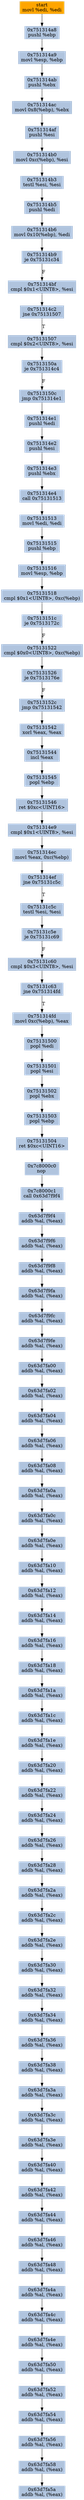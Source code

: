 digraph G {
node[shape=rectangle,style=filled,fillcolor=lightsteelblue,color=lightsteelblue]
bgcolor="transparent"
a0x751314a6movl_edi_edi[label="start\nmovl %edi, %edi",color="lightgrey",fillcolor="orange"];
a0x751314a8pushl_ebp[label="0x751314a8\npushl %ebp"];
a0x751314a9movl_esp_ebp[label="0x751314a9\nmovl %esp, %ebp"];
a0x751314abpushl_ebx[label="0x751314ab\npushl %ebx"];
a0x751314acmovl_0x8ebp__ebx[label="0x751314ac\nmovl 0x8(%ebp), %ebx"];
a0x751314afpushl_esi[label="0x751314af\npushl %esi"];
a0x751314b0movl_0xcebp__esi[label="0x751314b0\nmovl 0xc(%ebp), %esi"];
a0x751314b3testl_esi_esi[label="0x751314b3\ntestl %esi, %esi"];
a0x751314b5pushl_edi[label="0x751314b5\npushl %edi"];
a0x751314b6movl_0x10ebp__edi[label="0x751314b6\nmovl 0x10(%ebp), %edi"];
a0x751314b9je_0x75131c34[label="0x751314b9\nje 0x75131c34"];
a0x751314bfcmpl_0x1UINT8_esi[label="0x751314bf\ncmpl $0x1<UINT8>, %esi"];
a0x751314c2jne_0x75131507[label="0x751314c2\njne 0x75131507"];
a0x75131507cmpl_0x2UINT8_esi[label="0x75131507\ncmpl $0x2<UINT8>, %esi"];
a0x7513150aje_0x751314c4[label="0x7513150a\nje 0x751314c4"];
a0x7513150cjmp_0x751314e1[label="0x7513150c\njmp 0x751314e1"];
a0x751314e1pushl_edi[label="0x751314e1\npushl %edi"];
a0x751314e2pushl_esi[label="0x751314e2\npushl %esi"];
a0x751314e3pushl_ebx[label="0x751314e3\npushl %ebx"];
a0x751314e4call_0x75131513[label="0x751314e4\ncall 0x75131513"];
a0x75131513movl_edi_edi[label="0x75131513\nmovl %edi, %edi"];
a0x75131515pushl_ebp[label="0x75131515\npushl %ebp"];
a0x75131516movl_esp_ebp[label="0x75131516\nmovl %esp, %ebp"];
a0x75131518cmpl_0x1UINT8_0xcebp_[label="0x75131518\ncmpl $0x1<UINT8>, 0xc(%ebp)"];
a0x7513151cje_0x7513172c[label="0x7513151c\nje 0x7513172c"];
a0x75131522cmpl_0x0UINT8_0xcebp_[label="0x75131522\ncmpl $0x0<UINT8>, 0xc(%ebp)"];
a0x75131526je_0x7513176e[label="0x75131526\nje 0x7513176e"];
a0x7513152cjmp_0x75131542[label="0x7513152c\njmp 0x75131542"];
a0x75131542xorl_eax_eax[label="0x75131542\nxorl %eax, %eax"];
a0x75131544incl_eax[label="0x75131544\nincl %eax"];
a0x75131545popl_ebp[label="0x75131545\npopl %ebp"];
a0x75131546ret_0xcUINT16[label="0x75131546\nret $0xc<UINT16>"];
a0x751314e9cmpl_0x1UINT8_esi[label="0x751314e9\ncmpl $0x1<UINT8>, %esi"];
a0x751314ecmovl_eax_0xcebp_[label="0x751314ec\nmovl %eax, 0xc(%ebp)"];
a0x751314efjne_0x75131c5c[label="0x751314ef\njne 0x75131c5c"];
a0x75131c5ctestl_esi_esi[label="0x75131c5c\ntestl %esi, %esi"];
a0x75131c5eje_0x75131c69[label="0x75131c5e\nje 0x75131c69"];
a0x75131c60cmpl_0x3UINT8_esi[label="0x75131c60\ncmpl $0x3<UINT8>, %esi"];
a0x75131c63jne_0x751314fd[label="0x75131c63\njne 0x751314fd"];
a0x751314fdmovl_0xcebp__eax[label="0x751314fd\nmovl 0xc(%ebp), %eax"];
a0x75131500popl_edi[label="0x75131500\npopl %edi"];
a0x75131501popl_esi[label="0x75131501\npopl %esi"];
a0x75131502popl_ebx[label="0x75131502\npopl %ebx"];
a0x75131503popl_ebp[label="0x75131503\npopl %ebp"];
a0x75131504ret_0xcUINT16[label="0x75131504\nret $0xc<UINT16>"];
a0x7c8000c0nop_[label="0x7c8000c0\nnop "];
a0x7c8000c1call_0x63d7f9f4[label="0x7c8000c1\ncall 0x63d7f9f4"];
a0x63d7f9f4addb_al_eax_[label="0x63d7f9f4\naddb %al, (%eax)"];
a0x63d7f9f6addb_al_eax_[label="0x63d7f9f6\naddb %al, (%eax)"];
a0x63d7f9f8addb_al_eax_[label="0x63d7f9f8\naddb %al, (%eax)"];
a0x63d7f9faaddb_al_eax_[label="0x63d7f9fa\naddb %al, (%eax)"];
a0x63d7f9fcaddb_al_eax_[label="0x63d7f9fc\naddb %al, (%eax)"];
a0x63d7f9feaddb_al_eax_[label="0x63d7f9fe\naddb %al, (%eax)"];
a0x63d7fa00addb_al_eax_[label="0x63d7fa00\naddb %al, (%eax)"];
a0x63d7fa02addb_al_eax_[label="0x63d7fa02\naddb %al, (%eax)"];
a0x63d7fa04addb_al_eax_[label="0x63d7fa04\naddb %al, (%eax)"];
a0x63d7fa06addb_al_eax_[label="0x63d7fa06\naddb %al, (%eax)"];
a0x63d7fa08addb_al_eax_[label="0x63d7fa08\naddb %al, (%eax)"];
a0x63d7fa0aaddb_al_eax_[label="0x63d7fa0a\naddb %al, (%eax)"];
a0x63d7fa0caddb_al_eax_[label="0x63d7fa0c\naddb %al, (%eax)"];
a0x63d7fa0eaddb_al_eax_[label="0x63d7fa0e\naddb %al, (%eax)"];
a0x63d7fa10addb_al_eax_[label="0x63d7fa10\naddb %al, (%eax)"];
a0x63d7fa12addb_al_eax_[label="0x63d7fa12\naddb %al, (%eax)"];
a0x63d7fa14addb_al_eax_[label="0x63d7fa14\naddb %al, (%eax)"];
a0x63d7fa16addb_al_eax_[label="0x63d7fa16\naddb %al, (%eax)"];
a0x63d7fa18addb_al_eax_[label="0x63d7fa18\naddb %al, (%eax)"];
a0x63d7fa1aaddb_al_eax_[label="0x63d7fa1a\naddb %al, (%eax)"];
a0x63d7fa1caddb_al_eax_[label="0x63d7fa1c\naddb %al, (%eax)"];
a0x63d7fa1eaddb_al_eax_[label="0x63d7fa1e\naddb %al, (%eax)"];
a0x63d7fa20addb_al_eax_[label="0x63d7fa20\naddb %al, (%eax)"];
a0x63d7fa22addb_al_eax_[label="0x63d7fa22\naddb %al, (%eax)"];
a0x63d7fa24addb_al_eax_[label="0x63d7fa24\naddb %al, (%eax)"];
a0x63d7fa26addb_al_eax_[label="0x63d7fa26\naddb %al, (%eax)"];
a0x63d7fa28addb_al_eax_[label="0x63d7fa28\naddb %al, (%eax)"];
a0x63d7fa2aaddb_al_eax_[label="0x63d7fa2a\naddb %al, (%eax)"];
a0x63d7fa2caddb_al_eax_[label="0x63d7fa2c\naddb %al, (%eax)"];
a0x63d7fa2eaddb_al_eax_[label="0x63d7fa2e\naddb %al, (%eax)"];
a0x63d7fa30addb_al_eax_[label="0x63d7fa30\naddb %al, (%eax)"];
a0x63d7fa32addb_al_eax_[label="0x63d7fa32\naddb %al, (%eax)"];
a0x63d7fa34addb_al_eax_[label="0x63d7fa34\naddb %al, (%eax)"];
a0x63d7fa36addb_al_eax_[label="0x63d7fa36\naddb %al, (%eax)"];
a0x63d7fa38addb_al_eax_[label="0x63d7fa38\naddb %al, (%eax)"];
a0x63d7fa3aaddb_al_eax_[label="0x63d7fa3a\naddb %al, (%eax)"];
a0x63d7fa3caddb_al_eax_[label="0x63d7fa3c\naddb %al, (%eax)"];
a0x63d7fa3eaddb_al_eax_[label="0x63d7fa3e\naddb %al, (%eax)"];
a0x63d7fa40addb_al_eax_[label="0x63d7fa40\naddb %al, (%eax)"];
a0x63d7fa42addb_al_eax_[label="0x63d7fa42\naddb %al, (%eax)"];
a0x63d7fa44addb_al_eax_[label="0x63d7fa44\naddb %al, (%eax)"];
a0x63d7fa46addb_al_eax_[label="0x63d7fa46\naddb %al, (%eax)"];
a0x63d7fa48addb_al_eax_[label="0x63d7fa48\naddb %al, (%eax)"];
a0x63d7fa4aaddb_al_eax_[label="0x63d7fa4a\naddb %al, (%eax)"];
a0x63d7fa4caddb_al_eax_[label="0x63d7fa4c\naddb %al, (%eax)"];
a0x63d7fa4eaddb_al_eax_[label="0x63d7fa4e\naddb %al, (%eax)"];
a0x63d7fa50addb_al_eax_[label="0x63d7fa50\naddb %al, (%eax)"];
a0x63d7fa52addb_al_eax_[label="0x63d7fa52\naddb %al, (%eax)"];
a0x63d7fa54addb_al_eax_[label="0x63d7fa54\naddb %al, (%eax)"];
a0x63d7fa56addb_al_eax_[label="0x63d7fa56\naddb %al, (%eax)"];
a0x63d7fa58addb_al_eax_[label="0x63d7fa58\naddb %al, (%eax)"];
a0x63d7fa5aaddb_al_eax_[label="0x63d7fa5a\naddb %al, (%eax)"];
a0x751314a6movl_edi_edi -> a0x751314a8pushl_ebp [color="#000000"];
a0x751314a8pushl_ebp -> a0x751314a9movl_esp_ebp [color="#000000"];
a0x751314a9movl_esp_ebp -> a0x751314abpushl_ebx [color="#000000"];
a0x751314abpushl_ebx -> a0x751314acmovl_0x8ebp__ebx [color="#000000"];
a0x751314acmovl_0x8ebp__ebx -> a0x751314afpushl_esi [color="#000000"];
a0x751314afpushl_esi -> a0x751314b0movl_0xcebp__esi [color="#000000"];
a0x751314b0movl_0xcebp__esi -> a0x751314b3testl_esi_esi [color="#000000"];
a0x751314b3testl_esi_esi -> a0x751314b5pushl_edi [color="#000000"];
a0x751314b5pushl_edi -> a0x751314b6movl_0x10ebp__edi [color="#000000"];
a0x751314b6movl_0x10ebp__edi -> a0x751314b9je_0x75131c34 [color="#000000"];
a0x751314b9je_0x75131c34 -> a0x751314bfcmpl_0x1UINT8_esi [color="#000000",label="F"];
a0x751314bfcmpl_0x1UINT8_esi -> a0x751314c2jne_0x75131507 [color="#000000"];
a0x751314c2jne_0x75131507 -> a0x75131507cmpl_0x2UINT8_esi [color="#000000",label="T"];
a0x75131507cmpl_0x2UINT8_esi -> a0x7513150aje_0x751314c4 [color="#000000"];
a0x7513150aje_0x751314c4 -> a0x7513150cjmp_0x751314e1 [color="#000000",label="F"];
a0x7513150cjmp_0x751314e1 -> a0x751314e1pushl_edi [color="#000000"];
a0x751314e1pushl_edi -> a0x751314e2pushl_esi [color="#000000"];
a0x751314e2pushl_esi -> a0x751314e3pushl_ebx [color="#000000"];
a0x751314e3pushl_ebx -> a0x751314e4call_0x75131513 [color="#000000"];
a0x751314e4call_0x75131513 -> a0x75131513movl_edi_edi [color="#000000"];
a0x75131513movl_edi_edi -> a0x75131515pushl_ebp [color="#000000"];
a0x75131515pushl_ebp -> a0x75131516movl_esp_ebp [color="#000000"];
a0x75131516movl_esp_ebp -> a0x75131518cmpl_0x1UINT8_0xcebp_ [color="#000000"];
a0x75131518cmpl_0x1UINT8_0xcebp_ -> a0x7513151cje_0x7513172c [color="#000000"];
a0x7513151cje_0x7513172c -> a0x75131522cmpl_0x0UINT8_0xcebp_ [color="#000000",label="F"];
a0x75131522cmpl_0x0UINT8_0xcebp_ -> a0x75131526je_0x7513176e [color="#000000"];
a0x75131526je_0x7513176e -> a0x7513152cjmp_0x75131542 [color="#000000",label="F"];
a0x7513152cjmp_0x75131542 -> a0x75131542xorl_eax_eax [color="#000000"];
a0x75131542xorl_eax_eax -> a0x75131544incl_eax [color="#000000"];
a0x75131544incl_eax -> a0x75131545popl_ebp [color="#000000"];
a0x75131545popl_ebp -> a0x75131546ret_0xcUINT16 [color="#000000"];
a0x75131546ret_0xcUINT16 -> a0x751314e9cmpl_0x1UINT8_esi [color="#000000"];
a0x751314e9cmpl_0x1UINT8_esi -> a0x751314ecmovl_eax_0xcebp_ [color="#000000"];
a0x751314ecmovl_eax_0xcebp_ -> a0x751314efjne_0x75131c5c [color="#000000"];
a0x751314efjne_0x75131c5c -> a0x75131c5ctestl_esi_esi [color="#000000",label="T"];
a0x75131c5ctestl_esi_esi -> a0x75131c5eje_0x75131c69 [color="#000000"];
a0x75131c5eje_0x75131c69 -> a0x75131c60cmpl_0x3UINT8_esi [color="#000000",label="F"];
a0x75131c60cmpl_0x3UINT8_esi -> a0x75131c63jne_0x751314fd [color="#000000"];
a0x75131c63jne_0x751314fd -> a0x751314fdmovl_0xcebp__eax [color="#000000",label="T"];
a0x751314fdmovl_0xcebp__eax -> a0x75131500popl_edi [color="#000000"];
a0x75131500popl_edi -> a0x75131501popl_esi [color="#000000"];
a0x75131501popl_esi -> a0x75131502popl_ebx [color="#000000"];
a0x75131502popl_ebx -> a0x75131503popl_ebp [color="#000000"];
a0x75131503popl_ebp -> a0x75131504ret_0xcUINT16 [color="#000000"];
a0x75131504ret_0xcUINT16 -> a0x7c8000c0nop_ [color="#000000"];
a0x7c8000c0nop_ -> a0x7c8000c1call_0x63d7f9f4 [color="#000000"];
a0x7c8000c1call_0x63d7f9f4 -> a0x63d7f9f4addb_al_eax_ [color="#000000"];
a0x63d7f9f4addb_al_eax_ -> a0x63d7f9f6addb_al_eax_ [color="#000000"];
a0x63d7f9f6addb_al_eax_ -> a0x63d7f9f8addb_al_eax_ [color="#000000"];
a0x63d7f9f8addb_al_eax_ -> a0x63d7f9faaddb_al_eax_ [color="#000000"];
a0x63d7f9faaddb_al_eax_ -> a0x63d7f9fcaddb_al_eax_ [color="#000000"];
a0x63d7f9fcaddb_al_eax_ -> a0x63d7f9feaddb_al_eax_ [color="#000000"];
a0x63d7f9feaddb_al_eax_ -> a0x63d7fa00addb_al_eax_ [color="#000000"];
a0x63d7fa00addb_al_eax_ -> a0x63d7fa02addb_al_eax_ [color="#000000"];
a0x63d7fa02addb_al_eax_ -> a0x63d7fa04addb_al_eax_ [color="#000000"];
a0x63d7fa04addb_al_eax_ -> a0x63d7fa06addb_al_eax_ [color="#000000"];
a0x63d7fa06addb_al_eax_ -> a0x63d7fa08addb_al_eax_ [color="#000000"];
a0x63d7fa08addb_al_eax_ -> a0x63d7fa0aaddb_al_eax_ [color="#000000"];
a0x63d7fa0aaddb_al_eax_ -> a0x63d7fa0caddb_al_eax_ [color="#000000"];
a0x63d7fa0caddb_al_eax_ -> a0x63d7fa0eaddb_al_eax_ [color="#000000"];
a0x63d7fa0eaddb_al_eax_ -> a0x63d7fa10addb_al_eax_ [color="#000000"];
a0x63d7fa10addb_al_eax_ -> a0x63d7fa12addb_al_eax_ [color="#000000"];
a0x63d7fa12addb_al_eax_ -> a0x63d7fa14addb_al_eax_ [color="#000000"];
a0x63d7fa14addb_al_eax_ -> a0x63d7fa16addb_al_eax_ [color="#000000"];
a0x63d7fa16addb_al_eax_ -> a0x63d7fa18addb_al_eax_ [color="#000000"];
a0x63d7fa18addb_al_eax_ -> a0x63d7fa1aaddb_al_eax_ [color="#000000"];
a0x63d7fa1aaddb_al_eax_ -> a0x63d7fa1caddb_al_eax_ [color="#000000"];
a0x63d7fa1caddb_al_eax_ -> a0x63d7fa1eaddb_al_eax_ [color="#000000"];
a0x63d7fa1eaddb_al_eax_ -> a0x63d7fa20addb_al_eax_ [color="#000000"];
a0x63d7fa20addb_al_eax_ -> a0x63d7fa22addb_al_eax_ [color="#000000"];
a0x63d7fa22addb_al_eax_ -> a0x63d7fa24addb_al_eax_ [color="#000000"];
a0x63d7fa24addb_al_eax_ -> a0x63d7fa26addb_al_eax_ [color="#000000"];
a0x63d7fa26addb_al_eax_ -> a0x63d7fa28addb_al_eax_ [color="#000000"];
a0x63d7fa28addb_al_eax_ -> a0x63d7fa2aaddb_al_eax_ [color="#000000"];
a0x63d7fa2aaddb_al_eax_ -> a0x63d7fa2caddb_al_eax_ [color="#000000"];
a0x63d7fa2caddb_al_eax_ -> a0x63d7fa2eaddb_al_eax_ [color="#000000"];
a0x63d7fa2eaddb_al_eax_ -> a0x63d7fa30addb_al_eax_ [color="#000000"];
a0x63d7fa30addb_al_eax_ -> a0x63d7fa32addb_al_eax_ [color="#000000"];
a0x63d7fa32addb_al_eax_ -> a0x63d7fa34addb_al_eax_ [color="#000000"];
a0x63d7fa34addb_al_eax_ -> a0x63d7fa36addb_al_eax_ [color="#000000"];
a0x63d7fa36addb_al_eax_ -> a0x63d7fa38addb_al_eax_ [color="#000000"];
a0x63d7fa38addb_al_eax_ -> a0x63d7fa3aaddb_al_eax_ [color="#000000"];
a0x63d7fa3aaddb_al_eax_ -> a0x63d7fa3caddb_al_eax_ [color="#000000"];
a0x63d7fa3caddb_al_eax_ -> a0x63d7fa3eaddb_al_eax_ [color="#000000"];
a0x63d7fa3eaddb_al_eax_ -> a0x63d7fa40addb_al_eax_ [color="#000000"];
a0x63d7fa40addb_al_eax_ -> a0x63d7fa42addb_al_eax_ [color="#000000"];
a0x63d7fa42addb_al_eax_ -> a0x63d7fa44addb_al_eax_ [color="#000000"];
a0x63d7fa44addb_al_eax_ -> a0x63d7fa46addb_al_eax_ [color="#000000"];
a0x63d7fa46addb_al_eax_ -> a0x63d7fa48addb_al_eax_ [color="#000000"];
a0x63d7fa48addb_al_eax_ -> a0x63d7fa4aaddb_al_eax_ [color="#000000"];
a0x63d7fa4aaddb_al_eax_ -> a0x63d7fa4caddb_al_eax_ [color="#000000"];
a0x63d7fa4caddb_al_eax_ -> a0x63d7fa4eaddb_al_eax_ [color="#000000"];
a0x63d7fa4eaddb_al_eax_ -> a0x63d7fa50addb_al_eax_ [color="#000000"];
a0x63d7fa50addb_al_eax_ -> a0x63d7fa52addb_al_eax_ [color="#000000"];
a0x63d7fa52addb_al_eax_ -> a0x63d7fa54addb_al_eax_ [color="#000000"];
a0x63d7fa54addb_al_eax_ -> a0x63d7fa56addb_al_eax_ [color="#000000"];
a0x63d7fa56addb_al_eax_ -> a0x63d7fa58addb_al_eax_ [color="#000000"];
a0x63d7fa58addb_al_eax_ -> a0x63d7fa5aaddb_al_eax_ [color="#000000"];
}
